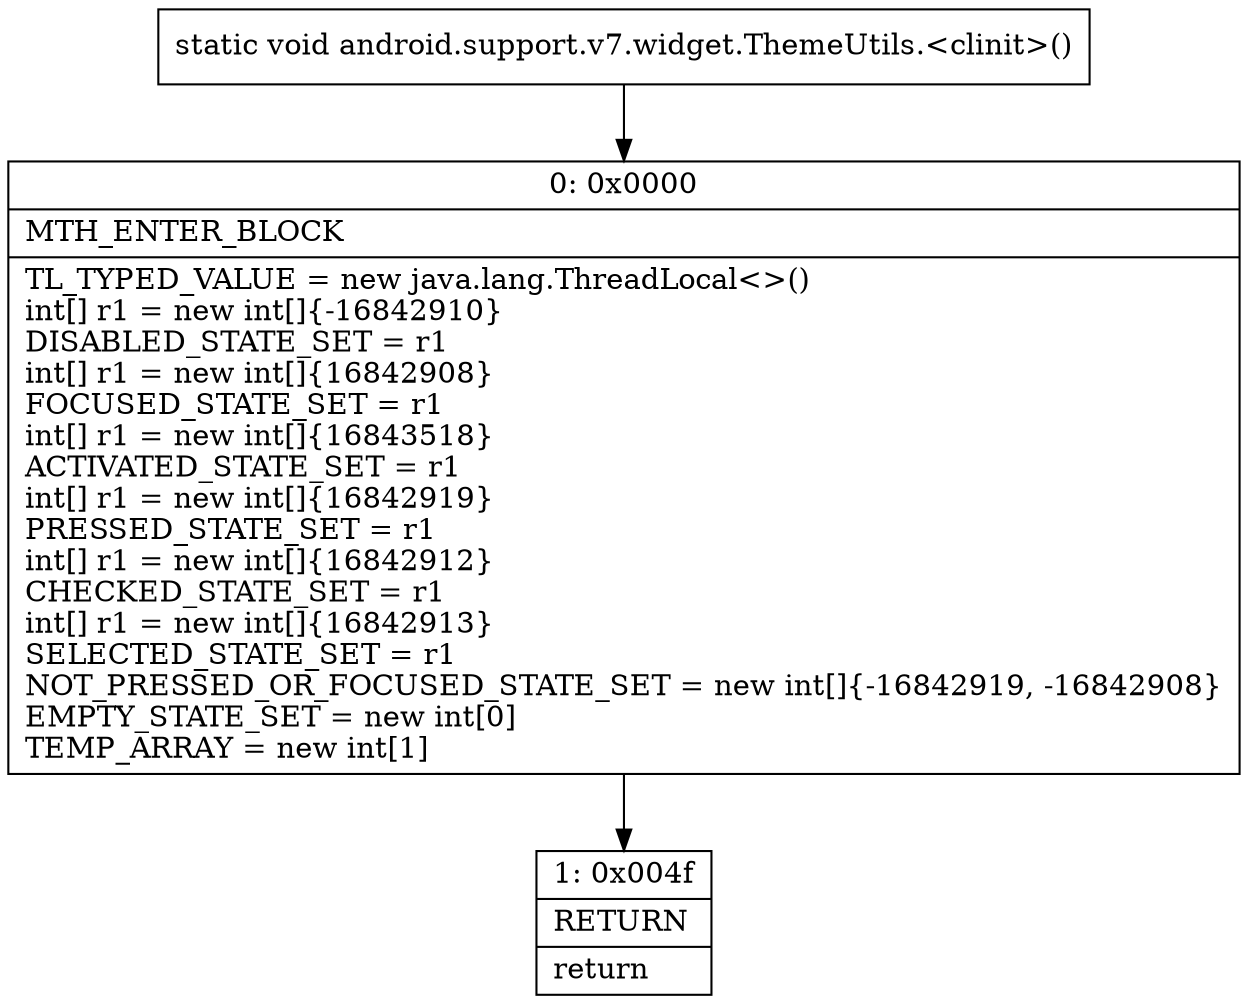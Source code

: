 digraph "CFG forandroid.support.v7.widget.ThemeUtils.\<clinit\>()V" {
Node_0 [shape=record,label="{0\:\ 0x0000|MTH_ENTER_BLOCK\l|TL_TYPED_VALUE = new java.lang.ThreadLocal\<\>()\lint[] r1 = new int[]\{\-16842910\}\lDISABLED_STATE_SET = r1\lint[] r1 = new int[]\{16842908\}\lFOCUSED_STATE_SET = r1\lint[] r1 = new int[]\{16843518\}\lACTIVATED_STATE_SET = r1\lint[] r1 = new int[]\{16842919\}\lPRESSED_STATE_SET = r1\lint[] r1 = new int[]\{16842912\}\lCHECKED_STATE_SET = r1\lint[] r1 = new int[]\{16842913\}\lSELECTED_STATE_SET = r1\lNOT_PRESSED_OR_FOCUSED_STATE_SET = new int[]\{\-16842919, \-16842908\}\lEMPTY_STATE_SET = new int[0]\lTEMP_ARRAY = new int[1]\l}"];
Node_1 [shape=record,label="{1\:\ 0x004f|RETURN\l|return\l}"];
MethodNode[shape=record,label="{static void android.support.v7.widget.ThemeUtils.\<clinit\>() }"];
MethodNode -> Node_0;
Node_0 -> Node_1;
}

